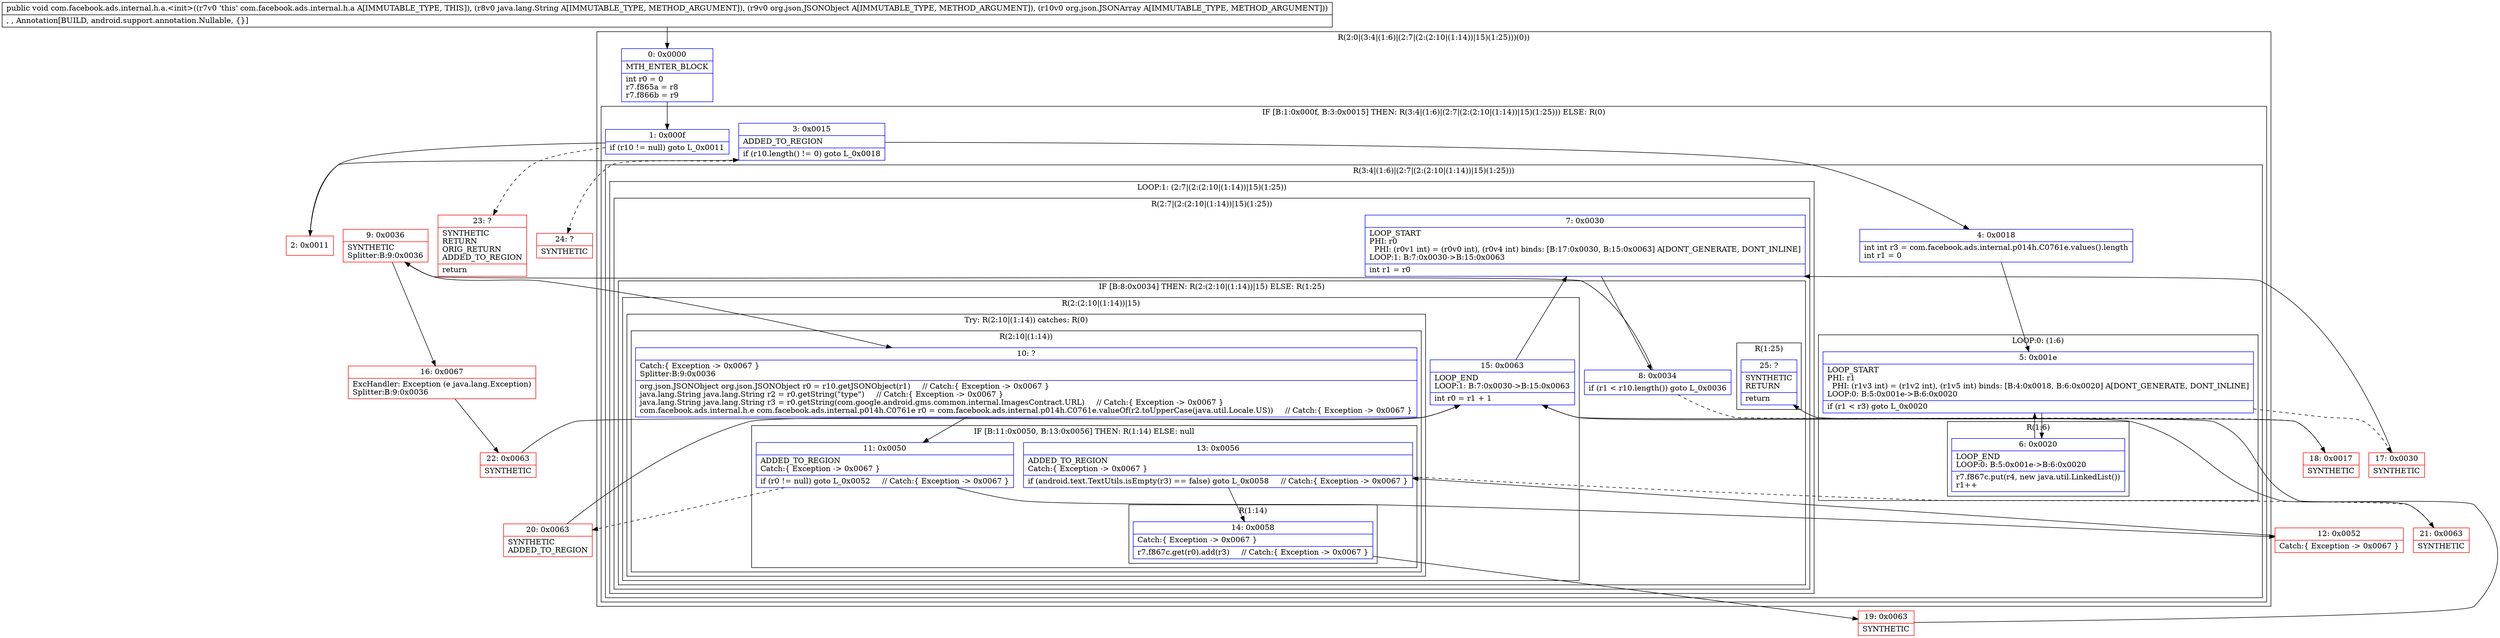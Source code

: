 digraph "CFG forcom.facebook.ads.internal.h.a.\<init\>(Ljava\/lang\/String;Lorg\/json\/JSONObject;Lorg\/json\/JSONArray;)V" {
subgraph cluster_Region_976636915 {
label = "R(2:0|(3:4|(1:6)|(2:7|(2:(2:10|(1:14))|15)(1:25)))(0))";
node [shape=record,color=blue];
Node_0 [shape=record,label="{0\:\ 0x0000|MTH_ENTER_BLOCK\l|int r0 = 0\lr7.f865a = r8\lr7.f866b = r9\l}"];
subgraph cluster_IfRegion_1998682270 {
label = "IF [B:1:0x000f, B:3:0x0015] THEN: R(3:4|(1:6)|(2:7|(2:(2:10|(1:14))|15)(1:25))) ELSE: R(0)";
node [shape=record,color=blue];
Node_1 [shape=record,label="{1\:\ 0x000f|if (r10 != null) goto L_0x0011\l}"];
Node_3 [shape=record,label="{3\:\ 0x0015|ADDED_TO_REGION\l|if (r10.length() != 0) goto L_0x0018\l}"];
subgraph cluster_Region_188534342 {
label = "R(3:4|(1:6)|(2:7|(2:(2:10|(1:14))|15)(1:25)))";
node [shape=record,color=blue];
Node_4 [shape=record,label="{4\:\ 0x0018|int int r3 = com.facebook.ads.internal.p014h.C0761e.values().length\lint r1 = 0\l}"];
subgraph cluster_LoopRegion_1618768127 {
label = "LOOP:0: (1:6)";
node [shape=record,color=blue];
Node_5 [shape=record,label="{5\:\ 0x001e|LOOP_START\lPHI: r1 \l  PHI: (r1v3 int) = (r1v2 int), (r1v5 int) binds: [B:4:0x0018, B:6:0x0020] A[DONT_GENERATE, DONT_INLINE]\lLOOP:0: B:5:0x001e\-\>B:6:0x0020\l|if (r1 \< r3) goto L_0x0020\l}"];
subgraph cluster_Region_56452353 {
label = "R(1:6)";
node [shape=record,color=blue];
Node_6 [shape=record,label="{6\:\ 0x0020|LOOP_END\lLOOP:0: B:5:0x001e\-\>B:6:0x0020\l|r7.f867c.put(r4, new java.util.LinkedList())\lr1++\l}"];
}
}
subgraph cluster_LoopRegion_1997065706 {
label = "LOOP:1: (2:7|(2:(2:10|(1:14))|15)(1:25))";
node [shape=record,color=blue];
subgraph cluster_Region_1855152296 {
label = "R(2:7|(2:(2:10|(1:14))|15)(1:25))";
node [shape=record,color=blue];
Node_7 [shape=record,label="{7\:\ 0x0030|LOOP_START\lPHI: r0 \l  PHI: (r0v1 int) = (r0v0 int), (r0v4 int) binds: [B:17:0x0030, B:15:0x0063] A[DONT_GENERATE, DONT_INLINE]\lLOOP:1: B:7:0x0030\-\>B:15:0x0063\l|int r1 = r0\l}"];
subgraph cluster_IfRegion_1873546309 {
label = "IF [B:8:0x0034] THEN: R(2:(2:10|(1:14))|15) ELSE: R(1:25)";
node [shape=record,color=blue];
Node_8 [shape=record,label="{8\:\ 0x0034|if (r1 \< r10.length()) goto L_0x0036\l}"];
subgraph cluster_Region_369048651 {
label = "R(2:(2:10|(1:14))|15)";
node [shape=record,color=blue];
subgraph cluster_TryCatchRegion_1626439183 {
label = "Try: R(2:10|(1:14)) catches: R(0)";
node [shape=record,color=blue];
subgraph cluster_Region_441431864 {
label = "R(2:10|(1:14))";
node [shape=record,color=blue];
Node_10 [shape=record,label="{10\:\ ?|Catch:\{ Exception \-\> 0x0067 \}\lSplitter:B:9:0x0036\l|org.json.JSONObject org.json.JSONObject r0 = r10.getJSONObject(r1)     \/\/ Catch:\{ Exception \-\> 0x0067 \}\ljava.lang.String java.lang.String r2 = r0.getString(\"type\")     \/\/ Catch:\{ Exception \-\> 0x0067 \}\ljava.lang.String java.lang.String r3 = r0.getString(com.google.android.gms.common.internal.ImagesContract.URL)     \/\/ Catch:\{ Exception \-\> 0x0067 \}\lcom.facebook.ads.internal.h.e com.facebook.ads.internal.p014h.C0761e r0 = com.facebook.ads.internal.p014h.C0761e.valueOf(r2.toUpperCase(java.util.Locale.US))     \/\/ Catch:\{ Exception \-\> 0x0067 \}\l}"];
subgraph cluster_IfRegion_2003567817 {
label = "IF [B:11:0x0050, B:13:0x0056] THEN: R(1:14) ELSE: null";
node [shape=record,color=blue];
Node_11 [shape=record,label="{11\:\ 0x0050|ADDED_TO_REGION\lCatch:\{ Exception \-\> 0x0067 \}\l|if (r0 != null) goto L_0x0052     \/\/ Catch:\{ Exception \-\> 0x0067 \}\l}"];
Node_13 [shape=record,label="{13\:\ 0x0056|ADDED_TO_REGION\lCatch:\{ Exception \-\> 0x0067 \}\l|if (android.text.TextUtils.isEmpty(r3) == false) goto L_0x0058     \/\/ Catch:\{ Exception \-\> 0x0067 \}\l}"];
subgraph cluster_Region_527503944 {
label = "R(1:14)";
node [shape=record,color=blue];
Node_14 [shape=record,label="{14\:\ 0x0058|Catch:\{ Exception \-\> 0x0067 \}\l|r7.f867c.get(r0).add(r3)     \/\/ Catch:\{ Exception \-\> 0x0067 \}\l}"];
}
}
}
subgraph cluster_Region_476585735 {
label = "R(0) | ExcHandler: Exception (e java.lang.Exception)\l";
node [shape=record,color=blue];
}
}
Node_15 [shape=record,label="{15\:\ 0x0063|LOOP_END\lLOOP:1: B:7:0x0030\-\>B:15:0x0063\l|int r0 = r1 + 1\l}"];
}
subgraph cluster_Region_521170941 {
label = "R(1:25)";
node [shape=record,color=blue];
Node_25 [shape=record,label="{25\:\ ?|SYNTHETIC\lRETURN\l|return\l}"];
}
}
}
}
}
subgraph cluster_Region_784762472 {
label = "R(0)";
node [shape=record,color=blue];
}
}
}
subgraph cluster_Region_476585735 {
label = "R(0) | ExcHandler: Exception (e java.lang.Exception)\l";
node [shape=record,color=blue];
}
Node_2 [shape=record,color=red,label="{2\:\ 0x0011}"];
Node_9 [shape=record,color=red,label="{9\:\ 0x0036|SYNTHETIC\lSplitter:B:9:0x0036\l}"];
Node_12 [shape=record,color=red,label="{12\:\ 0x0052|Catch:\{ Exception \-\> 0x0067 \}\l}"];
Node_16 [shape=record,color=red,label="{16\:\ 0x0067|ExcHandler: Exception (e java.lang.Exception)\lSplitter:B:9:0x0036\l}"];
Node_17 [shape=record,color=red,label="{17\:\ 0x0030|SYNTHETIC\l}"];
Node_18 [shape=record,color=red,label="{18\:\ 0x0017|SYNTHETIC\l}"];
Node_19 [shape=record,color=red,label="{19\:\ 0x0063|SYNTHETIC\l}"];
Node_20 [shape=record,color=red,label="{20\:\ 0x0063|SYNTHETIC\lADDED_TO_REGION\l}"];
Node_21 [shape=record,color=red,label="{21\:\ 0x0063|SYNTHETIC\l}"];
Node_22 [shape=record,color=red,label="{22\:\ 0x0063|SYNTHETIC\l}"];
Node_23 [shape=record,color=red,label="{23\:\ ?|SYNTHETIC\lRETURN\lORIG_RETURN\lADDED_TO_REGION\l|return\l}"];
Node_24 [shape=record,color=red,label="{24\:\ ?|SYNTHETIC\l}"];
MethodNode[shape=record,label="{public void com.facebook.ads.internal.h.a.\<init\>((r7v0 'this' com.facebook.ads.internal.h.a A[IMMUTABLE_TYPE, THIS]), (r8v0 java.lang.String A[IMMUTABLE_TYPE, METHOD_ARGUMENT]), (r9v0 org.json.JSONObject A[IMMUTABLE_TYPE, METHOD_ARGUMENT]), (r10v0 org.json.JSONArray A[IMMUTABLE_TYPE, METHOD_ARGUMENT]))  | , , Annotation[BUILD, android.support.annotation.Nullable, \{\}]\l}"];
MethodNode -> Node_0;
Node_0 -> Node_1;
Node_1 -> Node_2;
Node_1 -> Node_23[style=dashed];
Node_3 -> Node_4;
Node_3 -> Node_24[style=dashed];
Node_4 -> Node_5;
Node_5 -> Node_6;
Node_5 -> Node_17[style=dashed];
Node_6 -> Node_5;
Node_7 -> Node_8;
Node_8 -> Node_9;
Node_8 -> Node_18[style=dashed];
Node_10 -> Node_11;
Node_11 -> Node_12;
Node_11 -> Node_20[style=dashed];
Node_13 -> Node_14;
Node_13 -> Node_21[style=dashed];
Node_14 -> Node_19;
Node_15 -> Node_7;
Node_2 -> Node_3;
Node_9 -> Node_10;
Node_9 -> Node_16;
Node_12 -> Node_13;
Node_16 -> Node_22;
Node_17 -> Node_7;
Node_18 -> Node_25;
Node_19 -> Node_15;
Node_20 -> Node_15;
Node_21 -> Node_15;
Node_22 -> Node_15;
}

